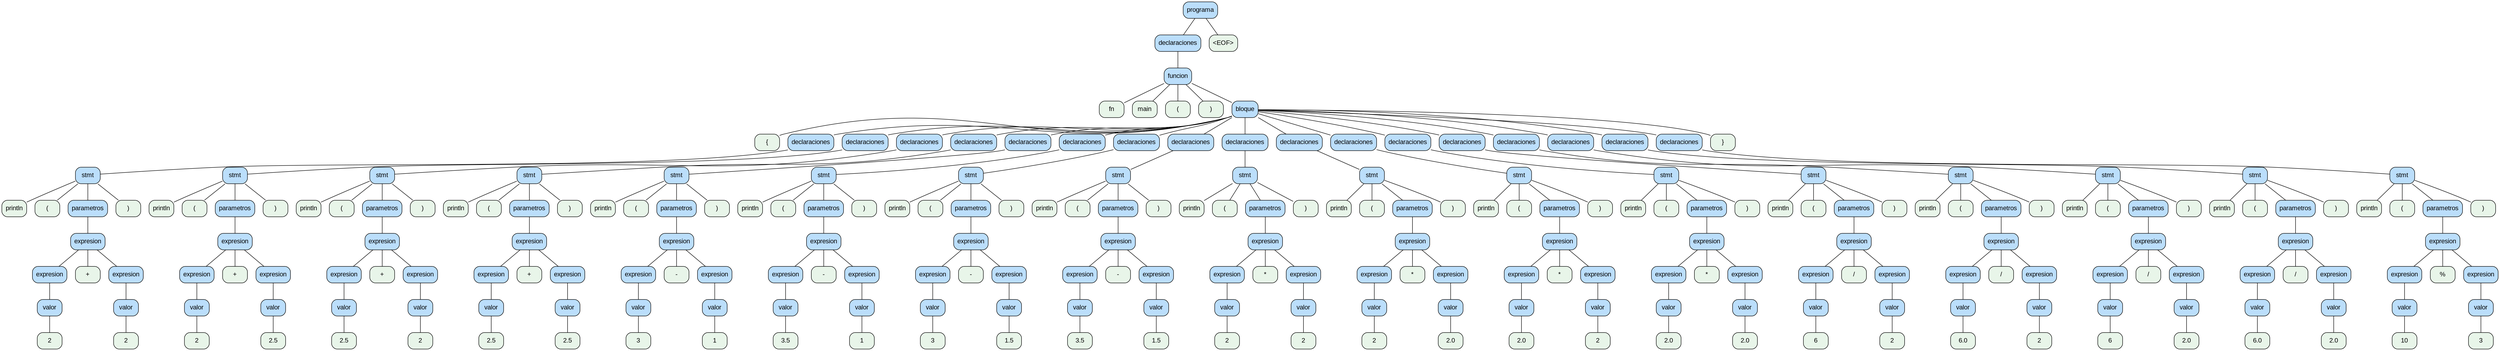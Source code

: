 digraph G {
  node [shape=box, style="rounded,filled", fontname="Arial"];
  edge [arrowhead=none];
  0 [label="programa", fillcolor="#bbdefb"];
  1 [label="declaraciones", fillcolor="#bbdefb"];
  2 [label="funcion", fillcolor="#bbdefb"];
  3 [label="fn", fillcolor="#e8f5e9"];
  2 -> 3;
  4 [label="main", fillcolor="#e8f5e9"];
  2 -> 4;
  5 [label="(", fillcolor="#e8f5e9"];
  2 -> 5;
  6 [label=")", fillcolor="#e8f5e9"];
  2 -> 6;
  7 [label="bloque", fillcolor="#bbdefb"];
  8 [label="{", fillcolor="#e8f5e9"];
  7 -> 8;
  9 [label="declaraciones", fillcolor="#bbdefb"];
  10 [label="stmt", fillcolor="#bbdefb"];
  11 [label="println", fillcolor="#e8f5e9"];
  10 -> 11;
  12 [label="(", fillcolor="#e8f5e9"];
  10 -> 12;
  13 [label="parametros", fillcolor="#bbdefb"];
  14 [label="expresion", fillcolor="#bbdefb"];
  15 [label="expresion", fillcolor="#bbdefb"];
  16 [label="valor", fillcolor="#bbdefb"];
  17 [label="2", fillcolor="#e8f5e9"];
  16 -> 17;
  15 -> 16;
  14 -> 15;
  18 [label="+", fillcolor="#e8f5e9"];
  14 -> 18;
  19 [label="expresion", fillcolor="#bbdefb"];
  20 [label="valor", fillcolor="#bbdefb"];
  21 [label="2", fillcolor="#e8f5e9"];
  20 -> 21;
  19 -> 20;
  14 -> 19;
  13 -> 14;
  10 -> 13;
  22 [label=")", fillcolor="#e8f5e9"];
  10 -> 22;
  9 -> 10;
  7 -> 9;
  23 [label="declaraciones", fillcolor="#bbdefb"];
  24 [label="stmt", fillcolor="#bbdefb"];
  25 [label="println", fillcolor="#e8f5e9"];
  24 -> 25;
  26 [label="(", fillcolor="#e8f5e9"];
  24 -> 26;
  27 [label="parametros", fillcolor="#bbdefb"];
  28 [label="expresion", fillcolor="#bbdefb"];
  29 [label="expresion", fillcolor="#bbdefb"];
  30 [label="valor", fillcolor="#bbdefb"];
  31 [label="2", fillcolor="#e8f5e9"];
  30 -> 31;
  29 -> 30;
  28 -> 29;
  32 [label="+", fillcolor="#e8f5e9"];
  28 -> 32;
  33 [label="expresion", fillcolor="#bbdefb"];
  34 [label="valor", fillcolor="#bbdefb"];
  35 [label="2.5", fillcolor="#e8f5e9"];
  34 -> 35;
  33 -> 34;
  28 -> 33;
  27 -> 28;
  24 -> 27;
  36 [label=")", fillcolor="#e8f5e9"];
  24 -> 36;
  23 -> 24;
  7 -> 23;
  37 [label="declaraciones", fillcolor="#bbdefb"];
  38 [label="stmt", fillcolor="#bbdefb"];
  39 [label="println", fillcolor="#e8f5e9"];
  38 -> 39;
  40 [label="(", fillcolor="#e8f5e9"];
  38 -> 40;
  41 [label="parametros", fillcolor="#bbdefb"];
  42 [label="expresion", fillcolor="#bbdefb"];
  43 [label="expresion", fillcolor="#bbdefb"];
  44 [label="valor", fillcolor="#bbdefb"];
  45 [label="2.5", fillcolor="#e8f5e9"];
  44 -> 45;
  43 -> 44;
  42 -> 43;
  46 [label="+", fillcolor="#e8f5e9"];
  42 -> 46;
  47 [label="expresion", fillcolor="#bbdefb"];
  48 [label="valor", fillcolor="#bbdefb"];
  49 [label="2", fillcolor="#e8f5e9"];
  48 -> 49;
  47 -> 48;
  42 -> 47;
  41 -> 42;
  38 -> 41;
  50 [label=")", fillcolor="#e8f5e9"];
  38 -> 50;
  37 -> 38;
  7 -> 37;
  51 [label="declaraciones", fillcolor="#bbdefb"];
  52 [label="stmt", fillcolor="#bbdefb"];
  53 [label="println", fillcolor="#e8f5e9"];
  52 -> 53;
  54 [label="(", fillcolor="#e8f5e9"];
  52 -> 54;
  55 [label="parametros", fillcolor="#bbdefb"];
  56 [label="expresion", fillcolor="#bbdefb"];
  57 [label="expresion", fillcolor="#bbdefb"];
  58 [label="valor", fillcolor="#bbdefb"];
  59 [label="2.5", fillcolor="#e8f5e9"];
  58 -> 59;
  57 -> 58;
  56 -> 57;
  60 [label="+", fillcolor="#e8f5e9"];
  56 -> 60;
  61 [label="expresion", fillcolor="#bbdefb"];
  62 [label="valor", fillcolor="#bbdefb"];
  63 [label="2.5", fillcolor="#e8f5e9"];
  62 -> 63;
  61 -> 62;
  56 -> 61;
  55 -> 56;
  52 -> 55;
  64 [label=")", fillcolor="#e8f5e9"];
  52 -> 64;
  51 -> 52;
  7 -> 51;
  65 [label="declaraciones", fillcolor="#bbdefb"];
  66 [label="stmt", fillcolor="#bbdefb"];
  67 [label="println", fillcolor="#e8f5e9"];
  66 -> 67;
  68 [label="(", fillcolor="#e8f5e9"];
  66 -> 68;
  69 [label="parametros", fillcolor="#bbdefb"];
  70 [label="expresion", fillcolor="#bbdefb"];
  71 [label="expresion", fillcolor="#bbdefb"];
  72 [label="valor", fillcolor="#bbdefb"];
  73 [label="3", fillcolor="#e8f5e9"];
  72 -> 73;
  71 -> 72;
  70 -> 71;
  74 [label="-", fillcolor="#e8f5e9"];
  70 -> 74;
  75 [label="expresion", fillcolor="#bbdefb"];
  76 [label="valor", fillcolor="#bbdefb"];
  77 [label="1", fillcolor="#e8f5e9"];
  76 -> 77;
  75 -> 76;
  70 -> 75;
  69 -> 70;
  66 -> 69;
  78 [label=")", fillcolor="#e8f5e9"];
  66 -> 78;
  65 -> 66;
  7 -> 65;
  79 [label="declaraciones", fillcolor="#bbdefb"];
  80 [label="stmt", fillcolor="#bbdefb"];
  81 [label="println", fillcolor="#e8f5e9"];
  80 -> 81;
  82 [label="(", fillcolor="#e8f5e9"];
  80 -> 82;
  83 [label="parametros", fillcolor="#bbdefb"];
  84 [label="expresion", fillcolor="#bbdefb"];
  85 [label="expresion", fillcolor="#bbdefb"];
  86 [label="valor", fillcolor="#bbdefb"];
  87 [label="3.5", fillcolor="#e8f5e9"];
  86 -> 87;
  85 -> 86;
  84 -> 85;
  88 [label="-", fillcolor="#e8f5e9"];
  84 -> 88;
  89 [label="expresion", fillcolor="#bbdefb"];
  90 [label="valor", fillcolor="#bbdefb"];
  91 [label="1", fillcolor="#e8f5e9"];
  90 -> 91;
  89 -> 90;
  84 -> 89;
  83 -> 84;
  80 -> 83;
  92 [label=")", fillcolor="#e8f5e9"];
  80 -> 92;
  79 -> 80;
  7 -> 79;
  93 [label="declaraciones", fillcolor="#bbdefb"];
  94 [label="stmt", fillcolor="#bbdefb"];
  95 [label="println", fillcolor="#e8f5e9"];
  94 -> 95;
  96 [label="(", fillcolor="#e8f5e9"];
  94 -> 96;
  97 [label="parametros", fillcolor="#bbdefb"];
  98 [label="expresion", fillcolor="#bbdefb"];
  99 [label="expresion", fillcolor="#bbdefb"];
  100 [label="valor", fillcolor="#bbdefb"];
  101 [label="3", fillcolor="#e8f5e9"];
  100 -> 101;
  99 -> 100;
  98 -> 99;
  102 [label="-", fillcolor="#e8f5e9"];
  98 -> 102;
  103 [label="expresion", fillcolor="#bbdefb"];
  104 [label="valor", fillcolor="#bbdefb"];
  105 [label="1.5", fillcolor="#e8f5e9"];
  104 -> 105;
  103 -> 104;
  98 -> 103;
  97 -> 98;
  94 -> 97;
  106 [label=")", fillcolor="#e8f5e9"];
  94 -> 106;
  93 -> 94;
  7 -> 93;
  107 [label="declaraciones", fillcolor="#bbdefb"];
  108 [label="stmt", fillcolor="#bbdefb"];
  109 [label="println", fillcolor="#e8f5e9"];
  108 -> 109;
  110 [label="(", fillcolor="#e8f5e9"];
  108 -> 110;
  111 [label="parametros", fillcolor="#bbdefb"];
  112 [label="expresion", fillcolor="#bbdefb"];
  113 [label="expresion", fillcolor="#bbdefb"];
  114 [label="valor", fillcolor="#bbdefb"];
  115 [label="3.5", fillcolor="#e8f5e9"];
  114 -> 115;
  113 -> 114;
  112 -> 113;
  116 [label="-", fillcolor="#e8f5e9"];
  112 -> 116;
  117 [label="expresion", fillcolor="#bbdefb"];
  118 [label="valor", fillcolor="#bbdefb"];
  119 [label="1.5", fillcolor="#e8f5e9"];
  118 -> 119;
  117 -> 118;
  112 -> 117;
  111 -> 112;
  108 -> 111;
  120 [label=")", fillcolor="#e8f5e9"];
  108 -> 120;
  107 -> 108;
  7 -> 107;
  121 [label="declaraciones", fillcolor="#bbdefb"];
  122 [label="stmt", fillcolor="#bbdefb"];
  123 [label="println", fillcolor="#e8f5e9"];
  122 -> 123;
  124 [label="(", fillcolor="#e8f5e9"];
  122 -> 124;
  125 [label="parametros", fillcolor="#bbdefb"];
  126 [label="expresion", fillcolor="#bbdefb"];
  127 [label="expresion", fillcolor="#bbdefb"];
  128 [label="valor", fillcolor="#bbdefb"];
  129 [label="2", fillcolor="#e8f5e9"];
  128 -> 129;
  127 -> 128;
  126 -> 127;
  130 [label="*", fillcolor="#e8f5e9"];
  126 -> 130;
  131 [label="expresion", fillcolor="#bbdefb"];
  132 [label="valor", fillcolor="#bbdefb"];
  133 [label="2", fillcolor="#e8f5e9"];
  132 -> 133;
  131 -> 132;
  126 -> 131;
  125 -> 126;
  122 -> 125;
  134 [label=")", fillcolor="#e8f5e9"];
  122 -> 134;
  121 -> 122;
  7 -> 121;
  135 [label="declaraciones", fillcolor="#bbdefb"];
  136 [label="stmt", fillcolor="#bbdefb"];
  137 [label="println", fillcolor="#e8f5e9"];
  136 -> 137;
  138 [label="(", fillcolor="#e8f5e9"];
  136 -> 138;
  139 [label="parametros", fillcolor="#bbdefb"];
  140 [label="expresion", fillcolor="#bbdefb"];
  141 [label="expresion", fillcolor="#bbdefb"];
  142 [label="valor", fillcolor="#bbdefb"];
  143 [label="2", fillcolor="#e8f5e9"];
  142 -> 143;
  141 -> 142;
  140 -> 141;
  144 [label="*", fillcolor="#e8f5e9"];
  140 -> 144;
  145 [label="expresion", fillcolor="#bbdefb"];
  146 [label="valor", fillcolor="#bbdefb"];
  147 [label="2.0", fillcolor="#e8f5e9"];
  146 -> 147;
  145 -> 146;
  140 -> 145;
  139 -> 140;
  136 -> 139;
  148 [label=")", fillcolor="#e8f5e9"];
  136 -> 148;
  135 -> 136;
  7 -> 135;
  149 [label="declaraciones", fillcolor="#bbdefb"];
  150 [label="stmt", fillcolor="#bbdefb"];
  151 [label="println", fillcolor="#e8f5e9"];
  150 -> 151;
  152 [label="(", fillcolor="#e8f5e9"];
  150 -> 152;
  153 [label="parametros", fillcolor="#bbdefb"];
  154 [label="expresion", fillcolor="#bbdefb"];
  155 [label="expresion", fillcolor="#bbdefb"];
  156 [label="valor", fillcolor="#bbdefb"];
  157 [label="2.0", fillcolor="#e8f5e9"];
  156 -> 157;
  155 -> 156;
  154 -> 155;
  158 [label="*", fillcolor="#e8f5e9"];
  154 -> 158;
  159 [label="expresion", fillcolor="#bbdefb"];
  160 [label="valor", fillcolor="#bbdefb"];
  161 [label="2", fillcolor="#e8f5e9"];
  160 -> 161;
  159 -> 160;
  154 -> 159;
  153 -> 154;
  150 -> 153;
  162 [label=")", fillcolor="#e8f5e9"];
  150 -> 162;
  149 -> 150;
  7 -> 149;
  163 [label="declaraciones", fillcolor="#bbdefb"];
  164 [label="stmt", fillcolor="#bbdefb"];
  165 [label="println", fillcolor="#e8f5e9"];
  164 -> 165;
  166 [label="(", fillcolor="#e8f5e9"];
  164 -> 166;
  167 [label="parametros", fillcolor="#bbdefb"];
  168 [label="expresion", fillcolor="#bbdefb"];
  169 [label="expresion", fillcolor="#bbdefb"];
  170 [label="valor", fillcolor="#bbdefb"];
  171 [label="2.0", fillcolor="#e8f5e9"];
  170 -> 171;
  169 -> 170;
  168 -> 169;
  172 [label="*", fillcolor="#e8f5e9"];
  168 -> 172;
  173 [label="expresion", fillcolor="#bbdefb"];
  174 [label="valor", fillcolor="#bbdefb"];
  175 [label="2.0", fillcolor="#e8f5e9"];
  174 -> 175;
  173 -> 174;
  168 -> 173;
  167 -> 168;
  164 -> 167;
  176 [label=")", fillcolor="#e8f5e9"];
  164 -> 176;
  163 -> 164;
  7 -> 163;
  177 [label="declaraciones", fillcolor="#bbdefb"];
  178 [label="stmt", fillcolor="#bbdefb"];
  179 [label="println", fillcolor="#e8f5e9"];
  178 -> 179;
  180 [label="(", fillcolor="#e8f5e9"];
  178 -> 180;
  181 [label="parametros", fillcolor="#bbdefb"];
  182 [label="expresion", fillcolor="#bbdefb"];
  183 [label="expresion", fillcolor="#bbdefb"];
  184 [label="valor", fillcolor="#bbdefb"];
  185 [label="6", fillcolor="#e8f5e9"];
  184 -> 185;
  183 -> 184;
  182 -> 183;
  186 [label="/", fillcolor="#e8f5e9"];
  182 -> 186;
  187 [label="expresion", fillcolor="#bbdefb"];
  188 [label="valor", fillcolor="#bbdefb"];
  189 [label="2", fillcolor="#e8f5e9"];
  188 -> 189;
  187 -> 188;
  182 -> 187;
  181 -> 182;
  178 -> 181;
  190 [label=")", fillcolor="#e8f5e9"];
  178 -> 190;
  177 -> 178;
  7 -> 177;
  191 [label="declaraciones", fillcolor="#bbdefb"];
  192 [label="stmt", fillcolor="#bbdefb"];
  193 [label="println", fillcolor="#e8f5e9"];
  192 -> 193;
  194 [label="(", fillcolor="#e8f5e9"];
  192 -> 194;
  195 [label="parametros", fillcolor="#bbdefb"];
  196 [label="expresion", fillcolor="#bbdefb"];
  197 [label="expresion", fillcolor="#bbdefb"];
  198 [label="valor", fillcolor="#bbdefb"];
  199 [label="6.0", fillcolor="#e8f5e9"];
  198 -> 199;
  197 -> 198;
  196 -> 197;
  200 [label="/", fillcolor="#e8f5e9"];
  196 -> 200;
  201 [label="expresion", fillcolor="#bbdefb"];
  202 [label="valor", fillcolor="#bbdefb"];
  203 [label="2", fillcolor="#e8f5e9"];
  202 -> 203;
  201 -> 202;
  196 -> 201;
  195 -> 196;
  192 -> 195;
  204 [label=")", fillcolor="#e8f5e9"];
  192 -> 204;
  191 -> 192;
  7 -> 191;
  205 [label="declaraciones", fillcolor="#bbdefb"];
  206 [label="stmt", fillcolor="#bbdefb"];
  207 [label="println", fillcolor="#e8f5e9"];
  206 -> 207;
  208 [label="(", fillcolor="#e8f5e9"];
  206 -> 208;
  209 [label="parametros", fillcolor="#bbdefb"];
  210 [label="expresion", fillcolor="#bbdefb"];
  211 [label="expresion", fillcolor="#bbdefb"];
  212 [label="valor", fillcolor="#bbdefb"];
  213 [label="6", fillcolor="#e8f5e9"];
  212 -> 213;
  211 -> 212;
  210 -> 211;
  214 [label="/", fillcolor="#e8f5e9"];
  210 -> 214;
  215 [label="expresion", fillcolor="#bbdefb"];
  216 [label="valor", fillcolor="#bbdefb"];
  217 [label="2.0", fillcolor="#e8f5e9"];
  216 -> 217;
  215 -> 216;
  210 -> 215;
  209 -> 210;
  206 -> 209;
  218 [label=")", fillcolor="#e8f5e9"];
  206 -> 218;
  205 -> 206;
  7 -> 205;
  219 [label="declaraciones", fillcolor="#bbdefb"];
  220 [label="stmt", fillcolor="#bbdefb"];
  221 [label="println", fillcolor="#e8f5e9"];
  220 -> 221;
  222 [label="(", fillcolor="#e8f5e9"];
  220 -> 222;
  223 [label="parametros", fillcolor="#bbdefb"];
  224 [label="expresion", fillcolor="#bbdefb"];
  225 [label="expresion", fillcolor="#bbdefb"];
  226 [label="valor", fillcolor="#bbdefb"];
  227 [label="6.0", fillcolor="#e8f5e9"];
  226 -> 227;
  225 -> 226;
  224 -> 225;
  228 [label="/", fillcolor="#e8f5e9"];
  224 -> 228;
  229 [label="expresion", fillcolor="#bbdefb"];
  230 [label="valor", fillcolor="#bbdefb"];
  231 [label="2.0", fillcolor="#e8f5e9"];
  230 -> 231;
  229 -> 230;
  224 -> 229;
  223 -> 224;
  220 -> 223;
  232 [label=")", fillcolor="#e8f5e9"];
  220 -> 232;
  219 -> 220;
  7 -> 219;
  233 [label="declaraciones", fillcolor="#bbdefb"];
  234 [label="stmt", fillcolor="#bbdefb"];
  235 [label="println", fillcolor="#e8f5e9"];
  234 -> 235;
  236 [label="(", fillcolor="#e8f5e9"];
  234 -> 236;
  237 [label="parametros", fillcolor="#bbdefb"];
  238 [label="expresion", fillcolor="#bbdefb"];
  239 [label="expresion", fillcolor="#bbdefb"];
  240 [label="valor", fillcolor="#bbdefb"];
  241 [label="10", fillcolor="#e8f5e9"];
  240 -> 241;
  239 -> 240;
  238 -> 239;
  242 [label="%", fillcolor="#e8f5e9"];
  238 -> 242;
  243 [label="expresion", fillcolor="#bbdefb"];
  244 [label="valor", fillcolor="#bbdefb"];
  245 [label="3", fillcolor="#e8f5e9"];
  244 -> 245;
  243 -> 244;
  238 -> 243;
  237 -> 238;
  234 -> 237;
  246 [label=")", fillcolor="#e8f5e9"];
  234 -> 246;
  233 -> 234;
  7 -> 233;
  247 [label="}", fillcolor="#e8f5e9"];
  7 -> 247;
  2 -> 7;
  1 -> 2;
  0 -> 1;
  248 [label="<EOF>", fillcolor="#e8f5e9"];
  0 -> 248;
}